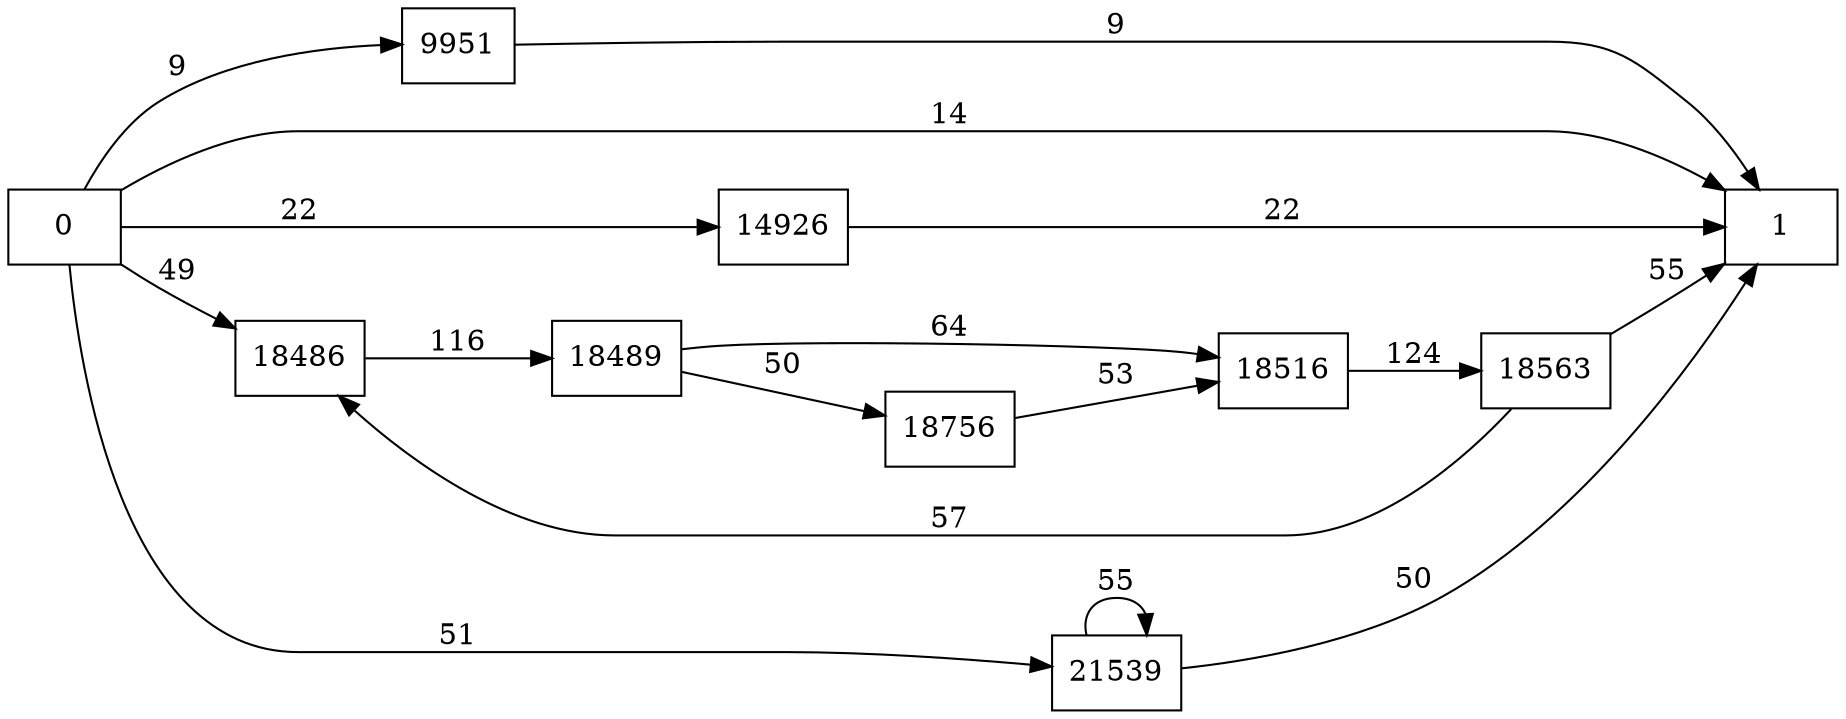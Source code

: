 digraph {
	graph [rankdir=LR]
	node [shape=rectangle]
	9951 -> 1 [label=9]
	14926 -> 1 [label=22]
	18486 -> 18489 [label=116]
	18489 -> 18516 [label=64]
	18489 -> 18756 [label=50]
	18516 -> 18563 [label=124]
	18563 -> 18486 [label=57]
	18563 -> 1 [label=55]
	18756 -> 18516 [label=53]
	21539 -> 21539 [label=55]
	21539 -> 1 [label=50]
	0 -> 1 [label=14]
	0 -> 9951 [label=9]
	0 -> 14926 [label=22]
	0 -> 18486 [label=49]
	0 -> 21539 [label=51]
}

